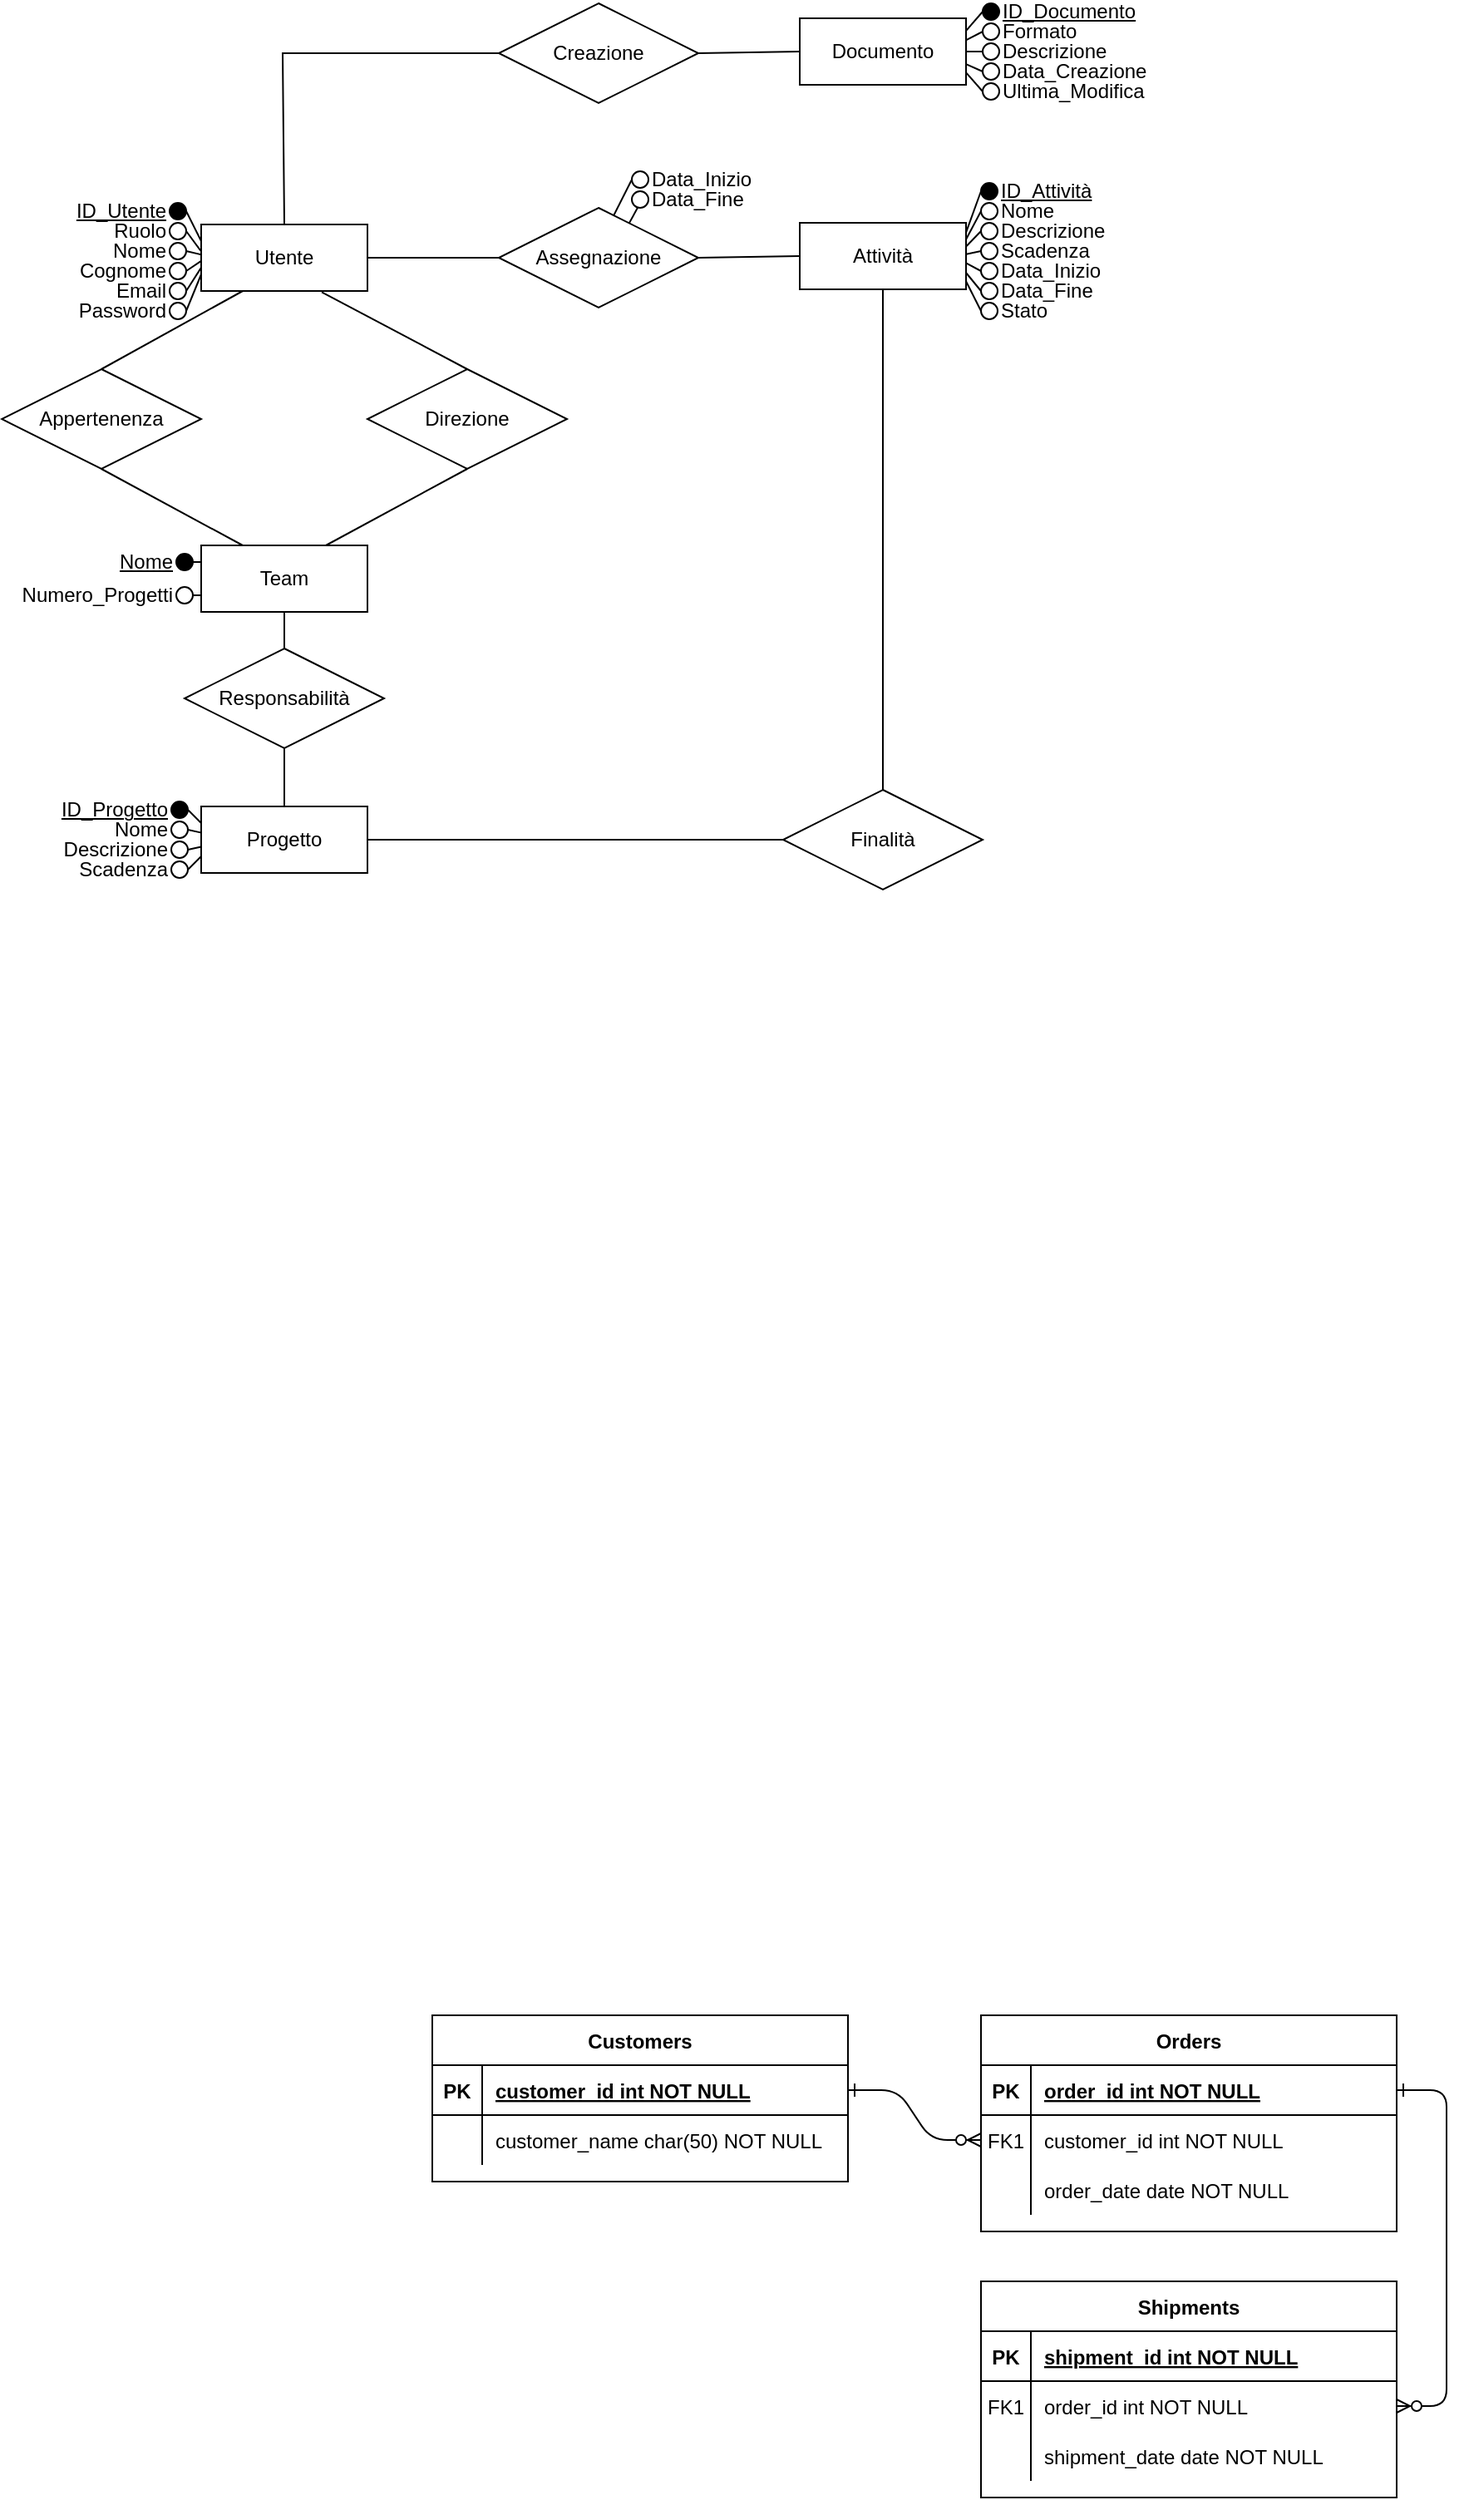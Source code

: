 <mxfile version="22.1.19" type="github">
  <diagram id="R2lEEEUBdFMjLlhIrx00" name="Page-1">
    <mxGraphModel dx="1792" dy="1633" grid="1" gridSize="10" guides="1" tooltips="1" connect="1" arrows="1" fold="1" page="1" pageScale="1" pageWidth="850" pageHeight="1100" math="0" shadow="0" extFonts="Permanent Marker^https://fonts.googleapis.com/css?family=Permanent+Marker">
      <root>
        <mxCell id="0" />
        <mxCell id="1" parent="0" />
        <mxCell id="C-vyLk0tnHw3VtMMgP7b-1" value="" style="edgeStyle=entityRelationEdgeStyle;endArrow=ERzeroToMany;startArrow=ERone;endFill=1;startFill=0;" parent="1" source="C-vyLk0tnHw3VtMMgP7b-24" target="C-vyLk0tnHw3VtMMgP7b-6" edge="1">
          <mxGeometry width="100" height="100" relative="1" as="geometry">
            <mxPoint x="340" y="720" as="sourcePoint" />
            <mxPoint x="440" y="620" as="targetPoint" />
          </mxGeometry>
        </mxCell>
        <mxCell id="C-vyLk0tnHw3VtMMgP7b-12" value="" style="edgeStyle=entityRelationEdgeStyle;endArrow=ERzeroToMany;startArrow=ERone;endFill=1;startFill=0;" parent="1" source="C-vyLk0tnHw3VtMMgP7b-3" target="C-vyLk0tnHw3VtMMgP7b-17" edge="1">
          <mxGeometry width="100" height="100" relative="1" as="geometry">
            <mxPoint x="400" y="180" as="sourcePoint" />
            <mxPoint x="460" y="205" as="targetPoint" />
          </mxGeometry>
        </mxCell>
        <mxCell id="C-vyLk0tnHw3VtMMgP7b-2" value="Orders" style="shape=table;startSize=30;container=1;collapsible=1;childLayout=tableLayout;fixedRows=1;rowLines=0;fontStyle=1;align=center;resizeLast=1;" parent="1" vertex="1">
          <mxGeometry x="450" y="120" width="250" height="130" as="geometry" />
        </mxCell>
        <mxCell id="C-vyLk0tnHw3VtMMgP7b-3" value="" style="shape=partialRectangle;collapsible=0;dropTarget=0;pointerEvents=0;fillColor=none;points=[[0,0.5],[1,0.5]];portConstraint=eastwest;top=0;left=0;right=0;bottom=1;" parent="C-vyLk0tnHw3VtMMgP7b-2" vertex="1">
          <mxGeometry y="30" width="250" height="30" as="geometry" />
        </mxCell>
        <mxCell id="C-vyLk0tnHw3VtMMgP7b-4" value="PK" style="shape=partialRectangle;overflow=hidden;connectable=0;fillColor=none;top=0;left=0;bottom=0;right=0;fontStyle=1;" parent="C-vyLk0tnHw3VtMMgP7b-3" vertex="1">
          <mxGeometry width="30" height="30" as="geometry" />
        </mxCell>
        <mxCell id="C-vyLk0tnHw3VtMMgP7b-5" value="order_id int NOT NULL " style="shape=partialRectangle;overflow=hidden;connectable=0;fillColor=none;top=0;left=0;bottom=0;right=0;align=left;spacingLeft=6;fontStyle=5;" parent="C-vyLk0tnHw3VtMMgP7b-3" vertex="1">
          <mxGeometry x="30" width="220" height="30" as="geometry" />
        </mxCell>
        <mxCell id="C-vyLk0tnHw3VtMMgP7b-6" value="" style="shape=partialRectangle;collapsible=0;dropTarget=0;pointerEvents=0;fillColor=none;points=[[0,0.5],[1,0.5]];portConstraint=eastwest;top=0;left=0;right=0;bottom=0;" parent="C-vyLk0tnHw3VtMMgP7b-2" vertex="1">
          <mxGeometry y="60" width="250" height="30" as="geometry" />
        </mxCell>
        <mxCell id="C-vyLk0tnHw3VtMMgP7b-7" value="FK1" style="shape=partialRectangle;overflow=hidden;connectable=0;fillColor=none;top=0;left=0;bottom=0;right=0;" parent="C-vyLk0tnHw3VtMMgP7b-6" vertex="1">
          <mxGeometry width="30" height="30" as="geometry" />
        </mxCell>
        <mxCell id="C-vyLk0tnHw3VtMMgP7b-8" value="customer_id int NOT NULL" style="shape=partialRectangle;overflow=hidden;connectable=0;fillColor=none;top=0;left=0;bottom=0;right=0;align=left;spacingLeft=6;" parent="C-vyLk0tnHw3VtMMgP7b-6" vertex="1">
          <mxGeometry x="30" width="220" height="30" as="geometry" />
        </mxCell>
        <mxCell id="C-vyLk0tnHw3VtMMgP7b-9" value="" style="shape=partialRectangle;collapsible=0;dropTarget=0;pointerEvents=0;fillColor=none;points=[[0,0.5],[1,0.5]];portConstraint=eastwest;top=0;left=0;right=0;bottom=0;" parent="C-vyLk0tnHw3VtMMgP7b-2" vertex="1">
          <mxGeometry y="90" width="250" height="30" as="geometry" />
        </mxCell>
        <mxCell id="C-vyLk0tnHw3VtMMgP7b-10" value="" style="shape=partialRectangle;overflow=hidden;connectable=0;fillColor=none;top=0;left=0;bottom=0;right=0;" parent="C-vyLk0tnHw3VtMMgP7b-9" vertex="1">
          <mxGeometry width="30" height="30" as="geometry" />
        </mxCell>
        <mxCell id="C-vyLk0tnHw3VtMMgP7b-11" value="order_date date NOT NULL" style="shape=partialRectangle;overflow=hidden;connectable=0;fillColor=none;top=0;left=0;bottom=0;right=0;align=left;spacingLeft=6;" parent="C-vyLk0tnHw3VtMMgP7b-9" vertex="1">
          <mxGeometry x="30" width="220" height="30" as="geometry" />
        </mxCell>
        <mxCell id="C-vyLk0tnHw3VtMMgP7b-13" value="Shipments" style="shape=table;startSize=30;container=1;collapsible=1;childLayout=tableLayout;fixedRows=1;rowLines=0;fontStyle=1;align=center;resizeLast=1;" parent="1" vertex="1">
          <mxGeometry x="450" y="280" width="250" height="130" as="geometry" />
        </mxCell>
        <mxCell id="C-vyLk0tnHw3VtMMgP7b-14" value="" style="shape=partialRectangle;collapsible=0;dropTarget=0;pointerEvents=0;fillColor=none;points=[[0,0.5],[1,0.5]];portConstraint=eastwest;top=0;left=0;right=0;bottom=1;" parent="C-vyLk0tnHw3VtMMgP7b-13" vertex="1">
          <mxGeometry y="30" width="250" height="30" as="geometry" />
        </mxCell>
        <mxCell id="C-vyLk0tnHw3VtMMgP7b-15" value="PK" style="shape=partialRectangle;overflow=hidden;connectable=0;fillColor=none;top=0;left=0;bottom=0;right=0;fontStyle=1;" parent="C-vyLk0tnHw3VtMMgP7b-14" vertex="1">
          <mxGeometry width="30" height="30" as="geometry" />
        </mxCell>
        <mxCell id="C-vyLk0tnHw3VtMMgP7b-16" value="shipment_id int NOT NULL " style="shape=partialRectangle;overflow=hidden;connectable=0;fillColor=none;top=0;left=0;bottom=0;right=0;align=left;spacingLeft=6;fontStyle=5;" parent="C-vyLk0tnHw3VtMMgP7b-14" vertex="1">
          <mxGeometry x="30" width="220" height="30" as="geometry" />
        </mxCell>
        <mxCell id="C-vyLk0tnHw3VtMMgP7b-17" value="" style="shape=partialRectangle;collapsible=0;dropTarget=0;pointerEvents=0;fillColor=none;points=[[0,0.5],[1,0.5]];portConstraint=eastwest;top=0;left=0;right=0;bottom=0;" parent="C-vyLk0tnHw3VtMMgP7b-13" vertex="1">
          <mxGeometry y="60" width="250" height="30" as="geometry" />
        </mxCell>
        <mxCell id="C-vyLk0tnHw3VtMMgP7b-18" value="FK1" style="shape=partialRectangle;overflow=hidden;connectable=0;fillColor=none;top=0;left=0;bottom=0;right=0;" parent="C-vyLk0tnHw3VtMMgP7b-17" vertex="1">
          <mxGeometry width="30" height="30" as="geometry" />
        </mxCell>
        <mxCell id="C-vyLk0tnHw3VtMMgP7b-19" value="order_id int NOT NULL" style="shape=partialRectangle;overflow=hidden;connectable=0;fillColor=none;top=0;left=0;bottom=0;right=0;align=left;spacingLeft=6;" parent="C-vyLk0tnHw3VtMMgP7b-17" vertex="1">
          <mxGeometry x="30" width="220" height="30" as="geometry" />
        </mxCell>
        <mxCell id="C-vyLk0tnHw3VtMMgP7b-20" value="" style="shape=partialRectangle;collapsible=0;dropTarget=0;pointerEvents=0;fillColor=none;points=[[0,0.5],[1,0.5]];portConstraint=eastwest;top=0;left=0;right=0;bottom=0;" parent="C-vyLk0tnHw3VtMMgP7b-13" vertex="1">
          <mxGeometry y="90" width="250" height="30" as="geometry" />
        </mxCell>
        <mxCell id="C-vyLk0tnHw3VtMMgP7b-21" value="" style="shape=partialRectangle;overflow=hidden;connectable=0;fillColor=none;top=0;left=0;bottom=0;right=0;" parent="C-vyLk0tnHw3VtMMgP7b-20" vertex="1">
          <mxGeometry width="30" height="30" as="geometry" />
        </mxCell>
        <mxCell id="C-vyLk0tnHw3VtMMgP7b-22" value="shipment_date date NOT NULL" style="shape=partialRectangle;overflow=hidden;connectable=0;fillColor=none;top=0;left=0;bottom=0;right=0;align=left;spacingLeft=6;" parent="C-vyLk0tnHw3VtMMgP7b-20" vertex="1">
          <mxGeometry x="30" width="220" height="30" as="geometry" />
        </mxCell>
        <mxCell id="C-vyLk0tnHw3VtMMgP7b-23" value="Customers" style="shape=table;startSize=30;container=1;collapsible=1;childLayout=tableLayout;fixedRows=1;rowLines=0;fontStyle=1;align=center;resizeLast=1;" parent="1" vertex="1">
          <mxGeometry x="120" y="120" width="250" height="100" as="geometry" />
        </mxCell>
        <mxCell id="C-vyLk0tnHw3VtMMgP7b-24" value="" style="shape=partialRectangle;collapsible=0;dropTarget=0;pointerEvents=0;fillColor=none;points=[[0,0.5],[1,0.5]];portConstraint=eastwest;top=0;left=0;right=0;bottom=1;" parent="C-vyLk0tnHw3VtMMgP7b-23" vertex="1">
          <mxGeometry y="30" width="250" height="30" as="geometry" />
        </mxCell>
        <mxCell id="C-vyLk0tnHw3VtMMgP7b-25" value="PK" style="shape=partialRectangle;overflow=hidden;connectable=0;fillColor=none;top=0;left=0;bottom=0;right=0;fontStyle=1;" parent="C-vyLk0tnHw3VtMMgP7b-24" vertex="1">
          <mxGeometry width="30" height="30" as="geometry" />
        </mxCell>
        <mxCell id="C-vyLk0tnHw3VtMMgP7b-26" value="customer_id int NOT NULL " style="shape=partialRectangle;overflow=hidden;connectable=0;fillColor=none;top=0;left=0;bottom=0;right=0;align=left;spacingLeft=6;fontStyle=5;" parent="C-vyLk0tnHw3VtMMgP7b-24" vertex="1">
          <mxGeometry x="30" width="220" height="30" as="geometry" />
        </mxCell>
        <mxCell id="C-vyLk0tnHw3VtMMgP7b-27" value="" style="shape=partialRectangle;collapsible=0;dropTarget=0;pointerEvents=0;fillColor=none;points=[[0,0.5],[1,0.5]];portConstraint=eastwest;top=0;left=0;right=0;bottom=0;" parent="C-vyLk0tnHw3VtMMgP7b-23" vertex="1">
          <mxGeometry y="60" width="250" height="30" as="geometry" />
        </mxCell>
        <mxCell id="C-vyLk0tnHw3VtMMgP7b-28" value="" style="shape=partialRectangle;overflow=hidden;connectable=0;fillColor=none;top=0;left=0;bottom=0;right=0;" parent="C-vyLk0tnHw3VtMMgP7b-27" vertex="1">
          <mxGeometry width="30" height="30" as="geometry" />
        </mxCell>
        <mxCell id="C-vyLk0tnHw3VtMMgP7b-29" value="customer_name char(50) NOT NULL" style="shape=partialRectangle;overflow=hidden;connectable=0;fillColor=none;top=0;left=0;bottom=0;right=0;align=left;spacingLeft=6;" parent="C-vyLk0tnHw3VtMMgP7b-27" vertex="1">
          <mxGeometry x="30" width="220" height="30" as="geometry" />
        </mxCell>
        <mxCell id="qFlmXs2-IiSOsGQ-q7WV-1" value="Utente" style="whiteSpace=wrap;html=1;align=center;" vertex="1" parent="1">
          <mxGeometry x="-19" y="-957" width="100" height="40" as="geometry" />
        </mxCell>
        <mxCell id="qFlmXs2-IiSOsGQ-q7WV-2" value="Ruolo" style="ellipse;whiteSpace=wrap;html=1;align=right;labelPosition=left;verticalLabelPosition=middle;verticalAlign=middle;fillColor=#FFFFFF;strokeColor=default;fillStyle=auto;gradientColor=none;" vertex="1" parent="1">
          <mxGeometry x="-38" y="-958" width="10" height="10" as="geometry" />
        </mxCell>
        <mxCell id="qFlmXs2-IiSOsGQ-q7WV-3" value="Password" style="ellipse;whiteSpace=wrap;html=1;align=right;labelPosition=left;verticalLabelPosition=middle;verticalAlign=middle;fillColor=#FFFFFF;strokeColor=default;fillStyle=auto;gradientColor=none;" vertex="1" parent="1">
          <mxGeometry x="-38" y="-910" width="10" height="10" as="geometry" />
        </mxCell>
        <mxCell id="qFlmXs2-IiSOsGQ-q7WV-4" value="Email" style="ellipse;whiteSpace=wrap;html=1;align=right;labelPosition=left;verticalLabelPosition=middle;verticalAlign=middle;fillColor=#FFFFFF;strokeColor=default;fillStyle=auto;gradientColor=none;" vertex="1" parent="1">
          <mxGeometry x="-38" y="-922" width="10" height="10" as="geometry" />
        </mxCell>
        <mxCell id="qFlmXs2-IiSOsGQ-q7WV-5" value="Cognome" style="ellipse;whiteSpace=wrap;html=1;align=right;labelPosition=left;verticalLabelPosition=middle;verticalAlign=middle;fillColor=#FFFFFF;strokeColor=default;fillStyle=auto;gradientColor=none;" vertex="1" parent="1">
          <mxGeometry x="-38" y="-934" width="10" height="10" as="geometry" />
        </mxCell>
        <mxCell id="qFlmXs2-IiSOsGQ-q7WV-6" value="Nome" style="ellipse;whiteSpace=wrap;html=1;align=right;labelPosition=left;verticalLabelPosition=middle;verticalAlign=middle;fillColor=#FFFFFF;strokeColor=default;fillStyle=auto;gradientColor=none;" vertex="1" parent="1">
          <mxGeometry x="-38" y="-946" width="10" height="10" as="geometry" />
        </mxCell>
        <mxCell id="qFlmXs2-IiSOsGQ-q7WV-7" value="ID_Utente" style="ellipse;whiteSpace=wrap;html=1;align=right;fontStyle=4;labelBackgroundColor=none;labelPosition=left;verticalLabelPosition=middle;verticalAlign=middle;fillColor=#000000;" vertex="1" parent="1">
          <mxGeometry x="-38" y="-970" width="10" height="10" as="geometry" />
        </mxCell>
        <mxCell id="qFlmXs2-IiSOsGQ-q7WV-21" value="" style="endArrow=none;html=1;rounded=0;entryX=0;entryY=0.25;entryDx=0;entryDy=0;exitX=1;exitY=0.5;exitDx=0;exitDy=0;" edge="1" parent="1" source="qFlmXs2-IiSOsGQ-q7WV-7" target="qFlmXs2-IiSOsGQ-q7WV-1">
          <mxGeometry width="50" height="50" relative="1" as="geometry">
            <mxPoint x="-39" y="-967" as="sourcePoint" />
            <mxPoint x="1" y="-1007" as="targetPoint" />
          </mxGeometry>
        </mxCell>
        <mxCell id="qFlmXs2-IiSOsGQ-q7WV-26" value="" style="endArrow=none;html=1;rounded=0;entryX=1;entryY=0.5;entryDx=0;entryDy=0;exitX=-0.004;exitY=0.392;exitDx=0;exitDy=0;exitPerimeter=0;" edge="1" parent="1" source="qFlmXs2-IiSOsGQ-q7WV-1" target="qFlmXs2-IiSOsGQ-q7WV-2">
          <mxGeometry width="50" height="50" relative="1" as="geometry">
            <mxPoint x="-59" y="-907" as="sourcePoint" />
            <mxPoint x="-9" y="-957" as="targetPoint" />
          </mxGeometry>
        </mxCell>
        <mxCell id="qFlmXs2-IiSOsGQ-q7WV-28" value="" style="endArrow=none;html=1;rounded=0;entryX=1;entryY=0.5;entryDx=0;entryDy=0;exitX=0.003;exitY=0.455;exitDx=0;exitDy=0;exitPerimeter=0;" edge="1" parent="1" source="qFlmXs2-IiSOsGQ-q7WV-1" target="qFlmXs2-IiSOsGQ-q7WV-6">
          <mxGeometry width="50" height="50" relative="1" as="geometry">
            <mxPoint x="-18" y="-929" as="sourcePoint" />
            <mxPoint x="-39" y="-934" as="targetPoint" />
          </mxGeometry>
        </mxCell>
        <mxCell id="qFlmXs2-IiSOsGQ-q7WV-29" value="" style="endArrow=none;html=1;rounded=0;entryX=1;entryY=0.5;entryDx=0;entryDy=0;exitX=0;exitY=0.548;exitDx=0;exitDy=0;exitPerimeter=0;" edge="1" parent="1" source="qFlmXs2-IiSOsGQ-q7WV-1" target="qFlmXs2-IiSOsGQ-q7WV-5">
          <mxGeometry width="50" height="50" relative="1" as="geometry">
            <mxPoint x="-28" y="-917.5" as="sourcePoint" />
            <mxPoint x="-49" y="-922.5" as="targetPoint" />
          </mxGeometry>
        </mxCell>
        <mxCell id="qFlmXs2-IiSOsGQ-q7WV-36" value="" style="endArrow=none;html=1;rounded=0;entryX=1;entryY=0.5;entryDx=0;entryDy=0;exitX=0;exitY=0.648;exitDx=0;exitDy=0;exitPerimeter=0;" edge="1" parent="1" source="qFlmXs2-IiSOsGQ-q7WV-1" target="qFlmXs2-IiSOsGQ-q7WV-4">
          <mxGeometry width="50" height="50" relative="1" as="geometry">
            <mxPoint x="-19" y="-923" as="sourcePoint" />
            <mxPoint x="-39" y="-910" as="targetPoint" />
          </mxGeometry>
        </mxCell>
        <mxCell id="qFlmXs2-IiSOsGQ-q7WV-37" value="" style="endArrow=none;html=1;rounded=0;entryX=1;entryY=0.5;entryDx=0;entryDy=0;exitX=0;exitY=0.75;exitDx=0;exitDy=0;" edge="1" parent="1" source="qFlmXs2-IiSOsGQ-q7WV-1" target="qFlmXs2-IiSOsGQ-q7WV-3">
          <mxGeometry width="50" height="50" relative="1" as="geometry">
            <mxPoint x="-9" y="-913" as="sourcePoint" />
            <mxPoint x="-29" y="-900" as="targetPoint" />
          </mxGeometry>
        </mxCell>
        <mxCell id="qFlmXs2-IiSOsGQ-q7WV-39" value="Progetto" style="whiteSpace=wrap;html=1;align=center;" vertex="1" parent="1">
          <mxGeometry x="-19" y="-607" width="100" height="40" as="geometry" />
        </mxCell>
        <mxCell id="qFlmXs2-IiSOsGQ-q7WV-40" value="Nome" style="ellipse;whiteSpace=wrap;html=1;align=right;labelPosition=left;verticalLabelPosition=middle;verticalAlign=middle;fillColor=#FFFFFF;strokeColor=default;fillStyle=auto;gradientColor=none;" vertex="1" parent="1">
          <mxGeometry x="-37" y="-598" width="10" height="10" as="geometry" />
        </mxCell>
        <mxCell id="qFlmXs2-IiSOsGQ-q7WV-43" value="Scadenza" style="ellipse;whiteSpace=wrap;html=1;align=right;labelPosition=left;verticalLabelPosition=middle;verticalAlign=middle;fillColor=#FFFFFF;strokeColor=default;fillStyle=auto;gradientColor=none;" vertex="1" parent="1">
          <mxGeometry x="-37" y="-574" width="10" height="10" as="geometry" />
        </mxCell>
        <mxCell id="qFlmXs2-IiSOsGQ-q7WV-44" value="Descrizione" style="ellipse;whiteSpace=wrap;html=1;align=right;labelPosition=left;verticalLabelPosition=middle;verticalAlign=middle;fillColor=#FFFFFF;strokeColor=default;fillStyle=auto;gradientColor=none;" vertex="1" parent="1">
          <mxGeometry x="-37" y="-586" width="10" height="10" as="geometry" />
        </mxCell>
        <mxCell id="qFlmXs2-IiSOsGQ-q7WV-45" value="ID_Progetto" style="ellipse;whiteSpace=wrap;html=1;align=right;fontStyle=4;labelBackgroundColor=none;labelPosition=left;verticalLabelPosition=middle;verticalAlign=middle;fillColor=#000000;" vertex="1" parent="1">
          <mxGeometry x="-37" y="-610" width="10" height="10" as="geometry" />
        </mxCell>
        <mxCell id="qFlmXs2-IiSOsGQ-q7WV-46" value="" style="endArrow=none;html=1;rounded=0;entryX=0;entryY=0.25;entryDx=0;entryDy=0;exitX=1;exitY=0.5;exitDx=0;exitDy=0;" edge="1" parent="1" source="qFlmXs2-IiSOsGQ-q7WV-45" target="qFlmXs2-IiSOsGQ-q7WV-39">
          <mxGeometry width="50" height="50" relative="1" as="geometry">
            <mxPoint x="-29" y="-619" as="sourcePoint" />
            <mxPoint x="11" y="-659" as="targetPoint" />
          </mxGeometry>
        </mxCell>
        <mxCell id="qFlmXs2-IiSOsGQ-q7WV-47" value="" style="endArrow=none;html=1;rounded=0;entryX=1;entryY=0.5;entryDx=0;entryDy=0;exitX=-0.004;exitY=0.392;exitDx=0;exitDy=0;exitPerimeter=0;" edge="1" parent="1" source="qFlmXs2-IiSOsGQ-q7WV-39" target="qFlmXs2-IiSOsGQ-q7WV-40">
          <mxGeometry width="50" height="50" relative="1" as="geometry">
            <mxPoint x="-49" y="-559" as="sourcePoint" />
            <mxPoint x="1" y="-609" as="targetPoint" />
          </mxGeometry>
        </mxCell>
        <mxCell id="qFlmXs2-IiSOsGQ-q7WV-48" value="" style="endArrow=none;html=1;rounded=0;entryX=1;entryY=0.5;entryDx=0;entryDy=0;exitX=0;exitY=0.606;exitDx=0;exitDy=0;exitPerimeter=0;" edge="1" parent="1" source="qFlmXs2-IiSOsGQ-q7WV-39" target="qFlmXs2-IiSOsGQ-q7WV-44">
          <mxGeometry width="50" height="50" relative="1" as="geometry">
            <mxPoint x="-8" y="-581" as="sourcePoint" />
            <mxPoint x="-29" y="-586" as="targetPoint" />
          </mxGeometry>
        </mxCell>
        <mxCell id="qFlmXs2-IiSOsGQ-q7WV-49" value="" style="endArrow=none;html=1;rounded=0;entryX=1;entryY=0.5;entryDx=0;entryDy=0;exitX=0;exitY=0.75;exitDx=0;exitDy=0;" edge="1" parent="1" source="qFlmXs2-IiSOsGQ-q7WV-39" target="qFlmXs2-IiSOsGQ-q7WV-43">
          <mxGeometry width="50" height="50" relative="1" as="geometry">
            <mxPoint x="-18" y="-569.5" as="sourcePoint" />
            <mxPoint x="-39" y="-574.5" as="targetPoint" />
          </mxGeometry>
        </mxCell>
        <mxCell id="qFlmXs2-IiSOsGQ-q7WV-52" value="Attività" style="whiteSpace=wrap;html=1;align=center;flipH=0;flipV=0;" vertex="1" parent="1">
          <mxGeometry x="341" y="-958" width="100" height="40" as="geometry" />
        </mxCell>
        <mxCell id="qFlmXs2-IiSOsGQ-q7WV-53" value="Nome" style="ellipse;whiteSpace=wrap;html=1;align=left;labelPosition=right;verticalLabelPosition=middle;verticalAlign=middle;fillColor=#FFFFFF;strokeColor=default;fillStyle=auto;gradientColor=none;" vertex="1" parent="1">
          <mxGeometry x="450" y="-970" width="10" height="10" as="geometry" />
        </mxCell>
        <mxCell id="qFlmXs2-IiSOsGQ-q7WV-55" value="Stato" style="ellipse;whiteSpace=wrap;html=1;align=left;labelPosition=right;verticalLabelPosition=middle;verticalAlign=middle;fillColor=#FFFFFF;strokeColor=default;fillStyle=auto;gradientColor=none;" vertex="1" parent="1">
          <mxGeometry x="450" y="-910" width="10" height="10" as="geometry" />
        </mxCell>
        <mxCell id="qFlmXs2-IiSOsGQ-q7WV-56" value="Scadenza" style="ellipse;whiteSpace=wrap;html=1;align=left;labelPosition=right;verticalLabelPosition=middle;verticalAlign=middle;fillColor=#FFFFFF;strokeColor=default;fillStyle=auto;gradientColor=none;" vertex="1" parent="1">
          <mxGeometry x="450" y="-946" width="10" height="10" as="geometry" />
        </mxCell>
        <mxCell id="qFlmXs2-IiSOsGQ-q7WV-57" value="Descrizione" style="ellipse;whiteSpace=wrap;html=1;align=left;labelPosition=right;verticalLabelPosition=middle;verticalAlign=middle;fillColor=#FFFFFF;strokeColor=default;fillStyle=auto;gradientColor=none;" vertex="1" parent="1">
          <mxGeometry x="450" y="-958" width="10" height="10" as="geometry" />
        </mxCell>
        <mxCell id="qFlmXs2-IiSOsGQ-q7WV-58" value="ID_Attività" style="ellipse;whiteSpace=wrap;html=1;align=left;fontStyle=4;labelBackgroundColor=none;labelPosition=right;verticalLabelPosition=middle;verticalAlign=middle;fillColor=#000000;" vertex="1" parent="1">
          <mxGeometry x="450" y="-982" width="10" height="10" as="geometry" />
        </mxCell>
        <mxCell id="qFlmXs2-IiSOsGQ-q7WV-59" value="" style="endArrow=none;html=1;rounded=0;entryX=1.001;entryY=0.138;entryDx=0;entryDy=0;exitX=0;exitY=0.5;exitDx=0;exitDy=0;entryPerimeter=0;" edge="1" parent="1" source="qFlmXs2-IiSOsGQ-q7WV-58" target="qFlmXs2-IiSOsGQ-q7WV-52">
          <mxGeometry width="50" height="50" relative="1" as="geometry">
            <mxPoint x="356" y="-972" as="sourcePoint" />
            <mxPoint x="396" y="-1012" as="targetPoint" />
          </mxGeometry>
        </mxCell>
        <mxCell id="qFlmXs2-IiSOsGQ-q7WV-60" value="" style="endArrow=none;html=1;rounded=0;entryX=0;entryY=0.5;entryDx=0;entryDy=0;exitX=1;exitY=0.25;exitDx=0;exitDy=0;" edge="1" parent="1" source="qFlmXs2-IiSOsGQ-q7WV-52" target="qFlmXs2-IiSOsGQ-q7WV-53">
          <mxGeometry width="50" height="50" relative="1" as="geometry">
            <mxPoint x="446" y="-952" as="sourcePoint" />
            <mxPoint x="386" y="-962" as="targetPoint" />
          </mxGeometry>
        </mxCell>
        <mxCell id="qFlmXs2-IiSOsGQ-q7WV-61" value="" style="endArrow=none;html=1;rounded=0;entryX=0;entryY=0.5;entryDx=0;entryDy=0;exitX=1.003;exitY=0.35;exitDx=0;exitDy=0;exitPerimeter=0;" edge="1" parent="1" source="qFlmXs2-IiSOsGQ-q7WV-52" target="qFlmXs2-IiSOsGQ-q7WV-57">
          <mxGeometry width="50" height="50" relative="1" as="geometry">
            <mxPoint x="466" y="-946" as="sourcePoint" />
            <mxPoint x="566" y="-956" as="targetPoint" />
          </mxGeometry>
        </mxCell>
        <mxCell id="qFlmXs2-IiSOsGQ-q7WV-62" value="" style="endArrow=none;html=1;rounded=0;exitX=1.001;exitY=0.472;exitDx=0;exitDy=0;exitPerimeter=0;entryX=0;entryY=0.5;entryDx=0;entryDy=0;" edge="1" parent="1" source="qFlmXs2-IiSOsGQ-q7WV-52" target="qFlmXs2-IiSOsGQ-q7WV-56">
          <mxGeometry width="50" height="50" relative="1" as="geometry">
            <mxPoint x="367" y="-922.5" as="sourcePoint" />
            <mxPoint x="576" y="-942" as="targetPoint" />
          </mxGeometry>
        </mxCell>
        <mxCell id="qFlmXs2-IiSOsGQ-q7WV-63" value="" style="endArrow=none;html=1;rounded=0;exitX=1;exitY=0.879;exitDx=0;exitDy=0;exitPerimeter=0;entryX=0;entryY=0.5;entryDx=0;entryDy=0;" edge="1" parent="1" source="qFlmXs2-IiSOsGQ-q7WV-52" target="qFlmXs2-IiSOsGQ-q7WV-55">
          <mxGeometry width="50" height="50" relative="1" as="geometry">
            <mxPoint x="376" y="-928" as="sourcePoint" />
            <mxPoint x="576" y="-905" as="targetPoint" />
          </mxGeometry>
        </mxCell>
        <mxCell id="qFlmXs2-IiSOsGQ-q7WV-65" value="Team" style="whiteSpace=wrap;html=1;align=center;" vertex="1" parent="1">
          <mxGeometry x="-19" y="-764" width="100" height="40" as="geometry" />
        </mxCell>
        <mxCell id="qFlmXs2-IiSOsGQ-q7WV-66" value="Numero_Progetti" style="ellipse;whiteSpace=wrap;html=1;align=right;labelPosition=left;verticalLabelPosition=middle;verticalAlign=middle;fillColor=#FFFFFF;strokeColor=default;fillStyle=auto;gradientColor=none;" vertex="1" parent="1">
          <mxGeometry x="-34" y="-739" width="10" height="10" as="geometry" />
        </mxCell>
        <mxCell id="qFlmXs2-IiSOsGQ-q7WV-71" value="Nome" style="ellipse;whiteSpace=wrap;html=1;align=right;fontStyle=4;labelBackgroundColor=none;labelPosition=left;verticalLabelPosition=middle;verticalAlign=middle;fillColor=#000000;" vertex="1" parent="1">
          <mxGeometry x="-34" y="-759" width="10" height="10" as="geometry" />
        </mxCell>
        <mxCell id="qFlmXs2-IiSOsGQ-q7WV-72" value="" style="endArrow=none;html=1;rounded=0;entryX=0;entryY=0.25;entryDx=0;entryDy=0;exitX=1;exitY=0.5;exitDx=0;exitDy=0;" edge="1" parent="1" source="qFlmXs2-IiSOsGQ-q7WV-71" target="qFlmXs2-IiSOsGQ-q7WV-65">
          <mxGeometry width="50" height="50" relative="1" as="geometry">
            <mxPoint x="-30" y="-779" as="sourcePoint" />
            <mxPoint x="10" y="-819" as="targetPoint" />
          </mxGeometry>
        </mxCell>
        <mxCell id="qFlmXs2-IiSOsGQ-q7WV-73" value="" style="endArrow=none;html=1;rounded=0;entryX=1;entryY=0.5;entryDx=0;entryDy=0;exitX=0;exitY=0.75;exitDx=0;exitDy=0;" edge="1" parent="1" source="qFlmXs2-IiSOsGQ-q7WV-65" target="qFlmXs2-IiSOsGQ-q7WV-66">
          <mxGeometry width="50" height="50" relative="1" as="geometry">
            <mxPoint x="-50" y="-719" as="sourcePoint" />
            <mxPoint y="-769" as="targetPoint" />
          </mxGeometry>
        </mxCell>
        <mxCell id="qFlmXs2-IiSOsGQ-q7WV-78" value="Documento" style="whiteSpace=wrap;html=1;align=center;" vertex="1" parent="1">
          <mxGeometry x="341" y="-1081" width="100" height="40" as="geometry" />
        </mxCell>
        <mxCell id="qFlmXs2-IiSOsGQ-q7WV-91" value="Appertenenza" style="shape=rhombus;perimeter=rhombusPerimeter;whiteSpace=wrap;html=1;align=center;" vertex="1" parent="1">
          <mxGeometry x="-139" y="-870" width="120" height="60" as="geometry" />
        </mxCell>
        <mxCell id="qFlmXs2-IiSOsGQ-q7WV-96" value="Finalità" style="shape=rhombus;perimeter=rhombusPerimeter;whiteSpace=wrap;html=1;align=center;" vertex="1" parent="1">
          <mxGeometry x="331" y="-617" width="120" height="60" as="geometry" />
        </mxCell>
        <mxCell id="qFlmXs2-IiSOsGQ-q7WV-98" value="Data_Inizio" style="ellipse;whiteSpace=wrap;html=1;align=left;labelPosition=right;verticalLabelPosition=middle;verticalAlign=middle;fillColor=#FFFFFF;strokeColor=default;fillStyle=auto;gradientColor=none;" vertex="1" parent="1">
          <mxGeometry x="450" y="-934" width="10" height="10" as="geometry" />
        </mxCell>
        <mxCell id="qFlmXs2-IiSOsGQ-q7WV-99" value="Data_Fine" style="ellipse;whiteSpace=wrap;html=1;align=left;labelPosition=right;verticalLabelPosition=middle;verticalAlign=middle;fillColor=#FFFFFF;strokeColor=default;fillStyle=auto;gradientColor=none;" vertex="1" parent="1">
          <mxGeometry x="450" y="-922" width="10" height="10" as="geometry" />
        </mxCell>
        <mxCell id="qFlmXs2-IiSOsGQ-q7WV-104" value="" style="endArrow=none;html=1;rounded=0;exitX=1;exitY=0.606;exitDx=0;exitDy=0;exitPerimeter=0;entryX=0;entryY=0.5;entryDx=0;entryDy=0;" edge="1" parent="1" source="qFlmXs2-IiSOsGQ-q7WV-52" target="qFlmXs2-IiSOsGQ-q7WV-98">
          <mxGeometry width="50" height="50" relative="1" as="geometry">
            <mxPoint x="446" y="-932" as="sourcePoint" />
            <mxPoint x="576" y="-929" as="targetPoint" />
          </mxGeometry>
        </mxCell>
        <mxCell id="qFlmXs2-IiSOsGQ-q7WV-105" value="" style="endArrow=none;html=1;rounded=0;entryX=0;entryY=0.5;entryDx=0;entryDy=0;exitX=1;exitY=0.75;exitDx=0;exitDy=0;" edge="1" parent="1" source="qFlmXs2-IiSOsGQ-q7WV-52" target="qFlmXs2-IiSOsGQ-q7WV-99">
          <mxGeometry width="50" height="50" relative="1" as="geometry">
            <mxPoint x="476" y="-922" as="sourcePoint" />
            <mxPoint x="356" y="-906" as="targetPoint" />
          </mxGeometry>
        </mxCell>
        <mxCell id="qFlmXs2-IiSOsGQ-q7WV-106" value="Responsabilità" style="shape=rhombus;perimeter=rhombusPerimeter;whiteSpace=wrap;html=1;align=center;" vertex="1" parent="1">
          <mxGeometry x="-29" y="-702" width="120" height="60" as="geometry" />
        </mxCell>
        <mxCell id="qFlmXs2-IiSOsGQ-q7WV-107" value="" style="endArrow=none;html=1;rounded=0;entryX=0.5;entryY=1;entryDx=0;entryDy=0;exitX=0.5;exitY=0;exitDx=0;exitDy=0;" edge="1" parent="1" source="qFlmXs2-IiSOsGQ-q7WV-106" target="qFlmXs2-IiSOsGQ-q7WV-65">
          <mxGeometry width="50" height="50" relative="1" as="geometry">
            <mxPoint x="80" y="-630" as="sourcePoint" />
            <mxPoint x="130" y="-680" as="targetPoint" />
          </mxGeometry>
        </mxCell>
        <mxCell id="qFlmXs2-IiSOsGQ-q7WV-108" value="" style="endArrow=none;html=1;rounded=0;entryX=0.5;entryY=1;entryDx=0;entryDy=0;exitX=0.5;exitY=0;exitDx=0;exitDy=0;" edge="1" parent="1" source="qFlmXs2-IiSOsGQ-q7WV-39" target="qFlmXs2-IiSOsGQ-q7WV-106">
          <mxGeometry width="50" height="50" relative="1" as="geometry">
            <mxPoint x="41" y="-692" as="sourcePoint" />
            <mxPoint x="41" y="-733" as="targetPoint" />
          </mxGeometry>
        </mxCell>
        <mxCell id="qFlmXs2-IiSOsGQ-q7WV-109" value="Direzione" style="shape=rhombus;perimeter=rhombusPerimeter;whiteSpace=wrap;html=1;align=center;" vertex="1" parent="1">
          <mxGeometry x="81" y="-870" width="120" height="60" as="geometry" />
        </mxCell>
        <mxCell id="qFlmXs2-IiSOsGQ-q7WV-111" value="" style="endArrow=none;html=1;rounded=0;entryX=0.25;entryY=1;entryDx=0;entryDy=0;exitX=0.5;exitY=0;exitDx=0;exitDy=0;" edge="1" parent="1" source="qFlmXs2-IiSOsGQ-q7WV-91" target="qFlmXs2-IiSOsGQ-q7WV-1">
          <mxGeometry width="50" height="50" relative="1" as="geometry">
            <mxPoint x="-29" y="-860" as="sourcePoint" />
            <mxPoint x="10" y="-910" as="targetPoint" />
          </mxGeometry>
        </mxCell>
        <mxCell id="qFlmXs2-IiSOsGQ-q7WV-112" value="" style="endArrow=none;html=1;rounded=0;entryX=0.725;entryY=1.017;entryDx=0;entryDy=0;exitX=0.5;exitY=0;exitDx=0;exitDy=0;entryPerimeter=0;" edge="1" parent="1" source="qFlmXs2-IiSOsGQ-q7WV-109" target="qFlmXs2-IiSOsGQ-q7WV-1">
          <mxGeometry width="50" height="50" relative="1" as="geometry">
            <mxPoint x="6" y="-853" as="sourcePoint" />
            <mxPoint x="91" y="-900" as="targetPoint" />
          </mxGeometry>
        </mxCell>
        <mxCell id="qFlmXs2-IiSOsGQ-q7WV-113" value="" style="endArrow=none;html=1;rounded=0;entryX=0.5;entryY=1;entryDx=0;entryDy=0;exitX=0.25;exitY=0;exitDx=0;exitDy=0;" edge="1" parent="1" source="qFlmXs2-IiSOsGQ-q7WV-65" target="qFlmXs2-IiSOsGQ-q7WV-91">
          <mxGeometry width="50" height="50" relative="1" as="geometry">
            <mxPoint x="-69" y="-860" as="sourcePoint" />
            <mxPoint x="16" y="-907" as="targetPoint" />
          </mxGeometry>
        </mxCell>
        <mxCell id="qFlmXs2-IiSOsGQ-q7WV-114" value="" style="endArrow=none;html=1;rounded=0;entryX=0.5;entryY=1;entryDx=0;entryDy=0;exitX=0.75;exitY=0;exitDx=0;exitDy=0;" edge="1" parent="1" source="qFlmXs2-IiSOsGQ-q7WV-65" target="qFlmXs2-IiSOsGQ-q7WV-109">
          <mxGeometry width="50" height="50" relative="1" as="geometry">
            <mxPoint x="85" y="-736" as="sourcePoint" />
            <mxPoint x="170" y="-783" as="targetPoint" />
          </mxGeometry>
        </mxCell>
        <mxCell id="qFlmXs2-IiSOsGQ-q7WV-115" value="Assegnazione" style="shape=rhombus;perimeter=rhombusPerimeter;whiteSpace=wrap;html=1;align=center;" vertex="1" parent="1">
          <mxGeometry x="160" y="-967" width="120" height="60" as="geometry" />
        </mxCell>
        <mxCell id="qFlmXs2-IiSOsGQ-q7WV-117" value="" style="endArrow=none;html=1;rounded=0;entryX=0;entryY=0.5;entryDx=0;entryDy=0;exitX=1;exitY=0.5;exitDx=0;exitDy=0;" edge="1" parent="1" source="qFlmXs2-IiSOsGQ-q7WV-1" target="qFlmXs2-IiSOsGQ-q7WV-115">
          <mxGeometry width="50" height="50" relative="1" as="geometry">
            <mxPoint x="81" y="-934" as="sourcePoint" />
            <mxPoint x="166" y="-981" as="targetPoint" />
          </mxGeometry>
        </mxCell>
        <mxCell id="qFlmXs2-IiSOsGQ-q7WV-120" value="" style="endArrow=none;html=1;rounded=0;entryX=0;entryY=0.5;entryDx=0;entryDy=0;exitX=1;exitY=0.5;exitDx=0;exitDy=0;" edge="1" parent="1" source="qFlmXs2-IiSOsGQ-q7WV-115" target="qFlmXs2-IiSOsGQ-q7WV-52">
          <mxGeometry width="50" height="50" relative="1" as="geometry">
            <mxPoint x="240" y="-833" as="sourcePoint" />
            <mxPoint x="325" y="-880" as="targetPoint" />
          </mxGeometry>
        </mxCell>
        <mxCell id="qFlmXs2-IiSOsGQ-q7WV-123" value="" style="endArrow=none;html=1;rounded=0;entryX=0.5;entryY=1;entryDx=0;entryDy=0;exitX=0.5;exitY=0;exitDx=0;exitDy=0;" edge="1" parent="1" source="qFlmXs2-IiSOsGQ-q7WV-96" target="qFlmXs2-IiSOsGQ-q7WV-52">
          <mxGeometry width="50" height="50" relative="1" as="geometry">
            <mxPoint x="340" y="-803" as="sourcePoint" />
            <mxPoint x="425" y="-850" as="targetPoint" />
          </mxGeometry>
        </mxCell>
        <mxCell id="qFlmXs2-IiSOsGQ-q7WV-124" value="" style="endArrow=none;html=1;rounded=0;entryX=0;entryY=0.5;entryDx=0;entryDy=0;exitX=1;exitY=0.5;exitDx=0;exitDy=0;" edge="1" parent="1" source="qFlmXs2-IiSOsGQ-q7WV-39" target="qFlmXs2-IiSOsGQ-q7WV-96">
          <mxGeometry width="50" height="50" relative="1" as="geometry">
            <mxPoint x="177.5" y="-581.5" as="sourcePoint" />
            <mxPoint x="262.5" y="-628.5" as="targetPoint" />
          </mxGeometry>
        </mxCell>
        <mxCell id="qFlmXs2-IiSOsGQ-q7WV-125" value="Data_Inizio" style="ellipse;whiteSpace=wrap;html=1;align=left;labelPosition=right;verticalLabelPosition=middle;verticalAlign=middle;fillColor=#FFFFFF;strokeColor=default;fillStyle=auto;gradientColor=none;" vertex="1" parent="1">
          <mxGeometry x="240" y="-989" width="10" height="10" as="geometry" />
        </mxCell>
        <mxCell id="qFlmXs2-IiSOsGQ-q7WV-126" value="Data_Fine" style="ellipse;whiteSpace=wrap;html=1;align=left;labelPosition=right;verticalLabelPosition=middle;verticalAlign=middle;fillColor=#FFFFFF;strokeColor=default;fillStyle=auto;gradientColor=none;" vertex="1" parent="1">
          <mxGeometry x="240" y="-977" width="10" height="10" as="geometry" />
        </mxCell>
        <mxCell id="qFlmXs2-IiSOsGQ-q7WV-128" value="" style="endArrow=none;html=1;rounded=0;entryX=0;entryY=0.5;entryDx=0;entryDy=0;exitX=0.575;exitY=0.08;exitDx=0;exitDy=0;exitPerimeter=0;" edge="1" parent="1" source="qFlmXs2-IiSOsGQ-q7WV-115" target="qFlmXs2-IiSOsGQ-q7WV-125">
          <mxGeometry width="50" height="50" relative="1" as="geometry">
            <mxPoint x="230" y="-970" as="sourcePoint" />
            <mxPoint x="240" y="-920" as="targetPoint" />
          </mxGeometry>
        </mxCell>
        <mxCell id="qFlmXs2-IiSOsGQ-q7WV-130" value="" style="endArrow=none;html=1;rounded=0;exitX=0.654;exitY=0.151;exitDx=0;exitDy=0;exitPerimeter=0;entryX=0.371;entryY=0.954;entryDx=0;entryDy=0;entryPerimeter=0;" edge="1" parent="1" source="qFlmXs2-IiSOsGQ-q7WV-115" target="qFlmXs2-IiSOsGQ-q7WV-126">
          <mxGeometry width="50" height="50" relative="1" as="geometry">
            <mxPoint x="239" y="-952" as="sourcePoint" />
            <mxPoint x="240" y="-960" as="targetPoint" />
          </mxGeometry>
        </mxCell>
        <mxCell id="qFlmXs2-IiSOsGQ-q7WV-131" value="Creazione" style="shape=rhombus;perimeter=rhombusPerimeter;whiteSpace=wrap;html=1;align=center;" vertex="1" parent="1">
          <mxGeometry x="160" y="-1090" width="120" height="60" as="geometry" />
        </mxCell>
        <mxCell id="qFlmXs2-IiSOsGQ-q7WV-134" value="" style="endArrow=none;html=1;rounded=0;entryX=0;entryY=0.5;entryDx=0;entryDy=0;exitX=0.5;exitY=0;exitDx=0;exitDy=0;" edge="1" parent="1" source="qFlmXs2-IiSOsGQ-q7WV-1" target="qFlmXs2-IiSOsGQ-q7WV-131">
          <mxGeometry width="50" height="50" relative="1" as="geometry">
            <mxPoint x="30" y="-1060" as="sourcePoint" />
            <mxPoint x="160" y="-1060.19" as="targetPoint" />
            <Array as="points">
              <mxPoint x="30" y="-1060" />
            </Array>
          </mxGeometry>
        </mxCell>
        <mxCell id="qFlmXs2-IiSOsGQ-q7WV-135" value="Formato" style="ellipse;whiteSpace=wrap;html=1;align=left;labelPosition=right;verticalLabelPosition=middle;verticalAlign=middle;fillColor=#FFFFFF;strokeColor=default;fillStyle=auto;gradientColor=none;" vertex="1" parent="1">
          <mxGeometry x="451" y="-1078" width="10" height="10" as="geometry" />
        </mxCell>
        <mxCell id="qFlmXs2-IiSOsGQ-q7WV-136" value="Ultima_Modifica" style="ellipse;whiteSpace=wrap;html=1;align=left;labelPosition=right;verticalLabelPosition=middle;verticalAlign=middle;fillColor=#FFFFFF;strokeColor=default;fillStyle=auto;gradientColor=none;" vertex="1" parent="1">
          <mxGeometry x="451" y="-1042" width="10" height="10" as="geometry" />
        </mxCell>
        <mxCell id="qFlmXs2-IiSOsGQ-q7WV-137" value="Data_Creazione" style="ellipse;whiteSpace=wrap;html=1;align=left;labelPosition=right;verticalLabelPosition=middle;verticalAlign=middle;fillColor=#FFFFFF;strokeColor=default;fillStyle=auto;gradientColor=none;" vertex="1" parent="1">
          <mxGeometry x="451" y="-1054" width="10" height="10" as="geometry" />
        </mxCell>
        <mxCell id="qFlmXs2-IiSOsGQ-q7WV-138" value="Descrizione" style="ellipse;whiteSpace=wrap;html=1;align=left;labelPosition=right;verticalLabelPosition=middle;verticalAlign=middle;fillColor=#FFFFFF;strokeColor=default;fillStyle=auto;gradientColor=none;" vertex="1" parent="1">
          <mxGeometry x="451" y="-1066" width="10" height="10" as="geometry" />
        </mxCell>
        <mxCell id="qFlmXs2-IiSOsGQ-q7WV-139" value="ID_Documento" style="ellipse;whiteSpace=wrap;html=1;align=left;fontStyle=4;labelBackgroundColor=none;labelPosition=right;verticalLabelPosition=middle;verticalAlign=middle;fillColor=#000000;" vertex="1" parent="1">
          <mxGeometry x="451" y="-1090" width="10" height="10" as="geometry" />
        </mxCell>
        <mxCell id="qFlmXs2-IiSOsGQ-q7WV-140" value="" style="endArrow=none;html=1;rounded=0;entryX=1.002;entryY=0.183;entryDx=0;entryDy=0;exitX=0;exitY=0.5;exitDx=0;exitDy=0;entryPerimeter=0;" edge="1" parent="1" source="qFlmXs2-IiSOsGQ-q7WV-139" target="qFlmXs2-IiSOsGQ-q7WV-78">
          <mxGeometry width="50" height="50" relative="1" as="geometry">
            <mxPoint x="321.0" y="-1089" as="sourcePoint" />
            <mxPoint x="341" y="-1071" as="targetPoint" />
          </mxGeometry>
        </mxCell>
        <mxCell id="qFlmXs2-IiSOsGQ-q7WV-141" value="" style="endArrow=none;html=1;rounded=0;exitX=0;exitY=0.5;exitDx=0;exitDy=0;entryX=0.997;entryY=0.332;entryDx=0;entryDy=0;entryPerimeter=0;" edge="1" parent="1" source="qFlmXs2-IiSOsGQ-q7WV-135" target="qFlmXs2-IiSOsGQ-q7WV-78">
          <mxGeometry width="50" height="50" relative="1" as="geometry">
            <mxPoint x="462" y="-1075" as="sourcePoint" />
            <mxPoint x="442" y="-1069" as="targetPoint" />
          </mxGeometry>
        </mxCell>
        <mxCell id="qFlmXs2-IiSOsGQ-q7WV-142" value="" style="endArrow=none;html=1;rounded=0;entryX=1;entryY=0.5;entryDx=0;entryDy=0;exitX=0;exitY=0.5;exitDx=0;exitDy=0;" edge="1" parent="1" source="qFlmXs2-IiSOsGQ-q7WV-138" target="qFlmXs2-IiSOsGQ-q7WV-78">
          <mxGeometry width="50" height="50" relative="1" as="geometry">
            <mxPoint x="472" y="-1065" as="sourcePoint" />
            <mxPoint x="461" y="-1054" as="targetPoint" />
          </mxGeometry>
        </mxCell>
        <mxCell id="qFlmXs2-IiSOsGQ-q7WV-143" value="" style="endArrow=none;html=1;rounded=0;entryX=0;entryY=0.5;entryDx=0;entryDy=0;exitX=1.003;exitY=0.824;exitDx=0;exitDy=0;exitPerimeter=0;" edge="1" parent="1" source="qFlmXs2-IiSOsGQ-q7WV-78" target="qFlmXs2-IiSOsGQ-q7WV-136">
          <mxGeometry width="50" height="50" relative="1" as="geometry">
            <mxPoint x="482" y="-1055" as="sourcePoint" />
            <mxPoint x="471" y="-1044" as="targetPoint" />
          </mxGeometry>
        </mxCell>
        <mxCell id="qFlmXs2-IiSOsGQ-q7WV-144" value="" style="endArrow=none;html=1;rounded=0;entryX=1;entryY=0.689;entryDx=0;entryDy=0;exitX=0;exitY=0.5;exitDx=0;exitDy=0;entryPerimeter=0;" edge="1" parent="1" source="qFlmXs2-IiSOsGQ-q7WV-137" target="qFlmXs2-IiSOsGQ-q7WV-78">
          <mxGeometry width="50" height="50" relative="1" as="geometry">
            <mxPoint x="452" y="-1055" as="sourcePoint" />
            <mxPoint x="441" y="-1044" as="targetPoint" />
          </mxGeometry>
        </mxCell>
        <mxCell id="qFlmXs2-IiSOsGQ-q7WV-145" value="" style="endArrow=none;html=1;rounded=0;entryX=0;entryY=0.5;entryDx=0;entryDy=0;exitX=1;exitY=0.5;exitDx=0;exitDy=0;" edge="1" parent="1" source="qFlmXs2-IiSOsGQ-q7WV-131" target="qFlmXs2-IiSOsGQ-q7WV-78">
          <mxGeometry width="50" height="50" relative="1" as="geometry">
            <mxPoint x="310" y="-960" as="sourcePoint" />
            <mxPoint x="350" y="-870" as="targetPoint" />
          </mxGeometry>
        </mxCell>
      </root>
    </mxGraphModel>
  </diagram>
</mxfile>
